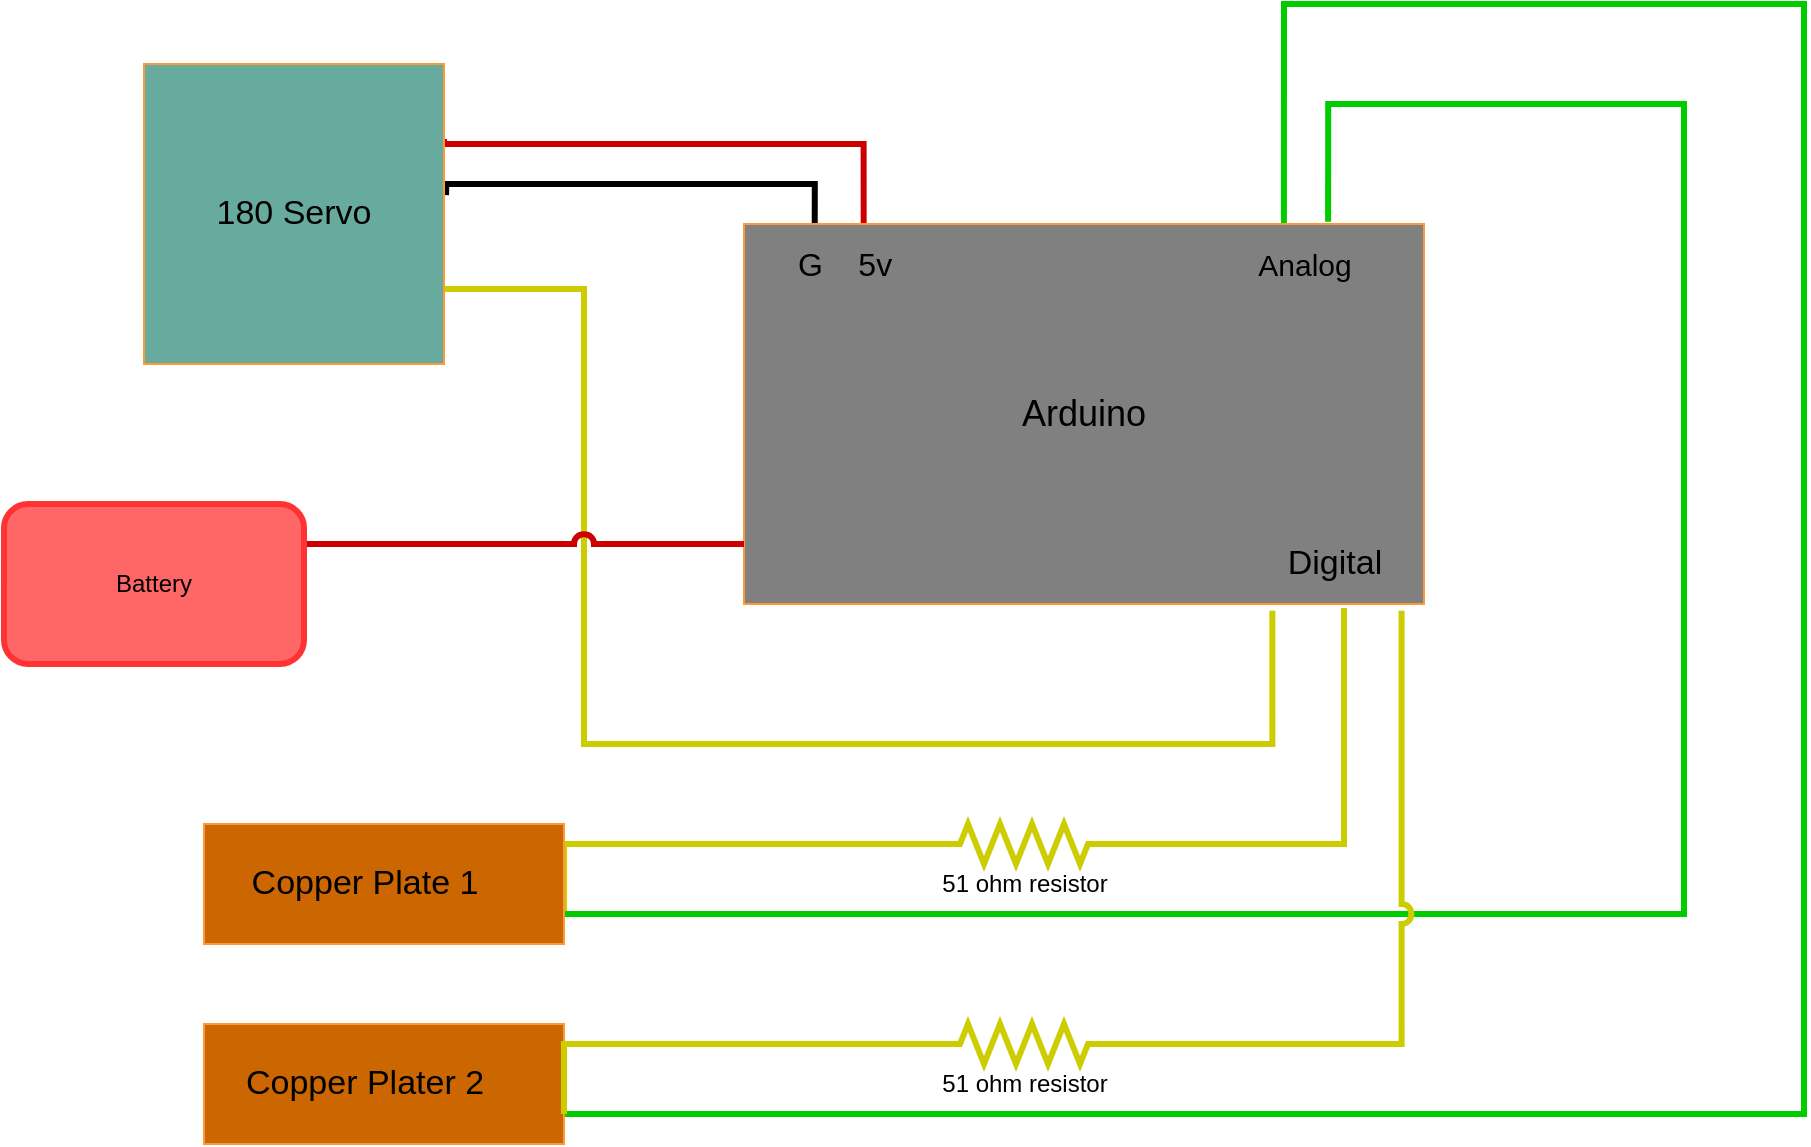 <mxfile version="14.0.1" type="google"><diagram name="Page-1" id="7e0a89b8-554c-2b80-1dc8-d5c74ca68de4"><mxGraphModel dx="1635" dy="877" grid="1" gridSize="10" guides="1" tooltips="1" connect="1" arrows="0" fold="1" page="1" pageScale="1" pageWidth="1100" pageHeight="850" background="#ffffff" math="0" shadow="0"><root><mxCell id="0"/><mxCell id="1" parent="0"/><mxCell id="1enalQBMDKtKHgvD2-z6-17" style="edgeStyle=orthogonalEdgeStyle;rounded=0;orthogonalLoop=1;jettySize=auto;html=1;exitX=1;exitY=0.75;exitDx=0;exitDy=0;endArrow=none;endFill=0;strokeColor=#CCCC00;strokeWidth=3;" edge="1" parent="1" source="1enalQBMDKtKHgvD2-z6-1" target="1enalQBMDKtKHgvD2-z6-14"><mxGeometry relative="1" as="geometry"><Array as="points"><mxPoint x="440" y="450"/></Array></mxGeometry></mxCell><mxCell id="1enalQBMDKtKHgvD2-z6-23" style="edgeStyle=orthogonalEdgeStyle;rounded=0;orthogonalLoop=1;jettySize=auto;html=1;exitX=1;exitY=0.75;exitDx=0;exitDy=0;entryX=0.859;entryY=-0.006;entryDx=0;entryDy=0;entryPerimeter=0;endArrow=none;endFill=0;strokeColor=#00CC00;jumpStyle=arc;strokeWidth=3;" edge="1" parent="1" source="1enalQBMDKtKHgvD2-z6-1" target="1enalQBMDKtKHgvD2-z6-8"><mxGeometry relative="1" as="geometry"><Array as="points"><mxPoint x="1000" y="485"/><mxPoint x="1000" y="80"/><mxPoint x="822" y="80"/></Array></mxGeometry></mxCell><mxCell id="1enalQBMDKtKHgvD2-z6-1" value="" style="rounded=0;whiteSpace=wrap;html=1;strokeColor=#FF9933;fillColor=#CC6600;" vertex="1" parent="1"><mxGeometry x="260" y="440" width="180" height="60" as="geometry"/></mxCell><mxCell id="1enalQBMDKtKHgvD2-z6-24" style="edgeStyle=orthogonalEdgeStyle;rounded=0;orthogonalLoop=1;jettySize=auto;html=1;exitX=1;exitY=0.75;exitDx=0;exitDy=0;entryX=0.794;entryY=0;entryDx=0;entryDy=0;entryPerimeter=0;endArrow=none;endFill=0;strokeColor=#00CC00;strokeWidth=3;" edge="1" parent="1" source="1enalQBMDKtKHgvD2-z6-2" target="1enalQBMDKtKHgvD2-z6-8"><mxGeometry relative="1" as="geometry"><Array as="points"><mxPoint x="1060" y="585"/><mxPoint x="1060" y="30"/><mxPoint x="800" y="30"/></Array></mxGeometry></mxCell><mxCell id="1enalQBMDKtKHgvD2-z6-2" value="" style="rounded=0;whiteSpace=wrap;html=1;strokeColor=#FF9933;fillColor=#CC6600;" vertex="1" parent="1"><mxGeometry x="260" y="540" width="180" height="60" as="geometry"/></mxCell><mxCell id="1enalQBMDKtKHgvD2-z6-3" value="&lt;font style=&quot;font-size: 17px&quot;&gt;Copper Plate 1&lt;/font&gt;" style="text;html=1;align=center;verticalAlign=middle;resizable=0;points=[];autosize=1;" vertex="1" parent="1"><mxGeometry x="275" y="460" width="130" height="20" as="geometry"/></mxCell><mxCell id="1enalQBMDKtKHgvD2-z6-6" value="&lt;font style=&quot;font-size: 17px&quot;&gt;Copper Plater 2&lt;/font&gt;" style="text;html=1;align=center;verticalAlign=middle;resizable=0;points=[];autosize=1;" vertex="1" parent="1"><mxGeometry x="275" y="560" width="130" height="20" as="geometry"/></mxCell><mxCell id="1enalQBMDKtKHgvD2-z6-25" style="edgeStyle=orthogonalEdgeStyle;rounded=0;jumpStyle=arc;orthogonalLoop=1;jettySize=auto;html=1;exitX=1;exitY=0.75;exitDx=0;exitDy=0;endArrow=none;endFill=0;strokeWidth=3;entryX=0.777;entryY=1.018;entryDx=0;entryDy=0;entryPerimeter=0;strokeColor=#CCCC00;" edge="1" parent="1" source="1enalQBMDKtKHgvD2-z6-7" target="1enalQBMDKtKHgvD2-z6-8"><mxGeometry relative="1" as="geometry"><mxPoint x="670" y="390" as="targetPoint"/><Array as="points"><mxPoint x="450" y="173"/><mxPoint x="450" y="400"/><mxPoint x="794" y="400"/></Array></mxGeometry></mxCell><mxCell id="1enalQBMDKtKHgvD2-z6-26" style="edgeStyle=orthogonalEdgeStyle;rounded=0;jumpStyle=arc;orthogonalLoop=1;jettySize=auto;html=1;exitX=1.007;exitY=0.437;exitDx=0;exitDy=0;entryX=0.104;entryY=0;entryDx=0;entryDy=0;entryPerimeter=0;endArrow=none;endFill=0;strokeWidth=3;exitPerimeter=0;" edge="1" parent="1" source="1enalQBMDKtKHgvD2-z6-7" target="1enalQBMDKtKHgvD2-z6-8"><mxGeometry relative="1" as="geometry"><Array as="points"><mxPoint x="381" y="120"/><mxPoint x="565" y="120"/></Array></mxGeometry></mxCell><mxCell id="1enalQBMDKtKHgvD2-z6-27" style="edgeStyle=orthogonalEdgeStyle;rounded=0;jumpStyle=arc;orthogonalLoop=1;jettySize=auto;html=1;exitX=1;exitY=0.25;exitDx=0;exitDy=0;entryX=0.176;entryY=0;entryDx=0;entryDy=0;entryPerimeter=0;endArrow=none;endFill=0;strokeWidth=3;strokeColor=#CC0000;" edge="1" parent="1" source="1enalQBMDKtKHgvD2-z6-7" target="1enalQBMDKtKHgvD2-z6-8"><mxGeometry relative="1" as="geometry"><Array as="points"><mxPoint x="380" y="100"/><mxPoint x="590" y="100"/></Array></mxGeometry></mxCell><mxCell id="1enalQBMDKtKHgvD2-z6-7" value="&lt;font style=&quot;font-size: 17px&quot;&gt;180 Servo&lt;/font&gt;" style="rounded=0;whiteSpace=wrap;html=1;strokeColor=#FF9933;fillColor=#67AB9F;" vertex="1" parent="1"><mxGeometry x="230" y="60" width="150" height="150" as="geometry"/></mxCell><mxCell id="1enalQBMDKtKHgvD2-z6-8" value="&lt;font style=&quot;font-size: 18px&quot;&gt;Arduino&lt;/font&gt;" style="rounded=0;whiteSpace=wrap;html=1;strokeColor=#FF9933;fillColor=#808080;" vertex="1" parent="1"><mxGeometry x="530" y="140" width="340" height="190" as="geometry"/></mxCell><mxCell id="1enalQBMDKtKHgvD2-z6-19" style="edgeStyle=orthogonalEdgeStyle;rounded=0;orthogonalLoop=1;jettySize=auto;html=1;exitX=1;exitY=0.5;exitDx=0;exitDy=0;exitPerimeter=0;endArrow=none;endFill=0;strokeColor=#CCCC00;jumpStyle=gap;strokeWidth=3;" edge="1" parent="1" source="1enalQBMDKtKHgvD2-z6-14"><mxGeometry relative="1" as="geometry"><mxPoint x="830" y="332" as="targetPoint"/><Array as="points"><mxPoint x="830" y="450"/><mxPoint x="830" y="332"/></Array></mxGeometry></mxCell><mxCell id="1enalQBMDKtKHgvD2-z6-14" value="" style="pointerEvents=1;verticalLabelPosition=bottom;shadow=0;dashed=0;align=center;html=1;verticalAlign=top;shape=mxgraph.electrical.resistors.resistor_2;fillColor=#FFFF00;strokeColor=#CCCC00;strokeWidth=3;" vertex="1" parent="1"><mxGeometry x="620" y="440" width="100" height="20" as="geometry"/></mxCell><mxCell id="1enalQBMDKtKHgvD2-z6-18" style="edgeStyle=orthogonalEdgeStyle;rounded=0;orthogonalLoop=1;jettySize=auto;html=1;exitX=1;exitY=0.5;exitDx=0;exitDy=0;exitPerimeter=0;endArrow=none;endFill=0;strokeColor=#CCCC00;entryX=0.967;entryY=1.018;entryDx=0;entryDy=0;entryPerimeter=0;jumpStyle=arc;strokeWidth=3;" edge="1" parent="1" source="1enalQBMDKtKHgvD2-z6-15" target="1enalQBMDKtKHgvD2-z6-8"><mxGeometry relative="1" as="geometry"><mxPoint x="840" y="340" as="targetPoint"/></mxGeometry></mxCell><mxCell id="1enalQBMDKtKHgvD2-z6-15" value="" style="pointerEvents=1;verticalLabelPosition=bottom;shadow=0;dashed=0;align=center;html=1;verticalAlign=top;shape=mxgraph.electrical.resistors.resistor_2;fillColor=#CCCC00;strokeColor=#CCCC00;strokeWidth=3;" vertex="1" parent="1"><mxGeometry x="620" y="540" width="100" height="20" as="geometry"/></mxCell><mxCell id="1enalQBMDKtKHgvD2-z6-20" style="edgeStyle=orthogonalEdgeStyle;rounded=0;orthogonalLoop=1;jettySize=auto;html=1;exitX=1;exitY=0.75;exitDx=0;exitDy=0;endArrow=none;endFill=0;strokeColor=#CCCC00;strokeWidth=3;" edge="1" parent="1" source="1enalQBMDKtKHgvD2-z6-2" target="1enalQBMDKtKHgvD2-z6-15"><mxGeometry relative="1" as="geometry"><mxPoint x="440" y="585" as="sourcePoint"/><mxPoint x="680" y="560" as="targetPoint"/><Array as="points"><mxPoint x="440" y="550"/></Array></mxGeometry></mxCell><mxCell id="1enalQBMDKtKHgvD2-z6-21" value="51 ohm resistor" style="text;html=1;align=center;verticalAlign=middle;resizable=0;points=[];autosize=1;" vertex="1" parent="1"><mxGeometry x="620" y="560" width="100" height="20" as="geometry"/></mxCell><mxCell id="1enalQBMDKtKHgvD2-z6-22" value="51 ohm resistor" style="text;html=1;align=center;verticalAlign=middle;resizable=0;points=[];autosize=1;" vertex="1" parent="1"><mxGeometry x="620" y="460" width="100" height="20" as="geometry"/></mxCell><mxCell id="1enalQBMDKtKHgvD2-z6-30" style="edgeStyle=orthogonalEdgeStyle;rounded=0;jumpStyle=arc;orthogonalLoop=1;jettySize=auto;html=1;exitX=1;exitY=0.25;exitDx=0;exitDy=0;entryX=0;entryY=0.842;entryDx=0;entryDy=0;entryPerimeter=0;endArrow=none;endFill=0;strokeColor=#CC0000;strokeWidth=3;" edge="1" parent="1" source="1enalQBMDKtKHgvD2-z6-29" target="1enalQBMDKtKHgvD2-z6-8"><mxGeometry relative="1" as="geometry"/></mxCell><mxCell id="1enalQBMDKtKHgvD2-z6-29" value="Battery" style="rounded=1;whiteSpace=wrap;html=1;strokeWidth=3;fillColor=#FF6666;strokeColor=#FF3333;" vertex="1" parent="1"><mxGeometry x="160" y="280" width="150" height="80" as="geometry"/></mxCell><mxCell id="1enalQBMDKtKHgvD2-z6-31" value="&lt;font style=&quot;font-size: 17px&quot;&gt;Digital&lt;/font&gt;" style="text;html=1;align=center;verticalAlign=middle;resizable=0;points=[];autosize=1;" vertex="1" parent="1"><mxGeometry x="795" y="300" width="60" height="20" as="geometry"/></mxCell><mxCell id="1enalQBMDKtKHgvD2-z6-32" value="&lt;font style=&quot;font-size: 15px&quot;&gt;Analog&lt;/font&gt;" style="text;html=1;align=center;verticalAlign=middle;resizable=0;points=[];autosize=1;" vertex="1" parent="1"><mxGeometry x="780" y="150" width="60" height="20" as="geometry"/></mxCell><mxCell id="1enalQBMDKtKHgvD2-z6-33" value="&lt;font style=&quot;font-size: 16px&quot;&gt;G&amp;nbsp; &amp;nbsp; 5v&lt;/font&gt;" style="text;html=1;align=center;verticalAlign=middle;resizable=0;points=[];autosize=1;" vertex="1" parent="1"><mxGeometry x="550" y="150" width="60" height="20" as="geometry"/></mxCell></root></mxGraphModel></diagram></mxfile>